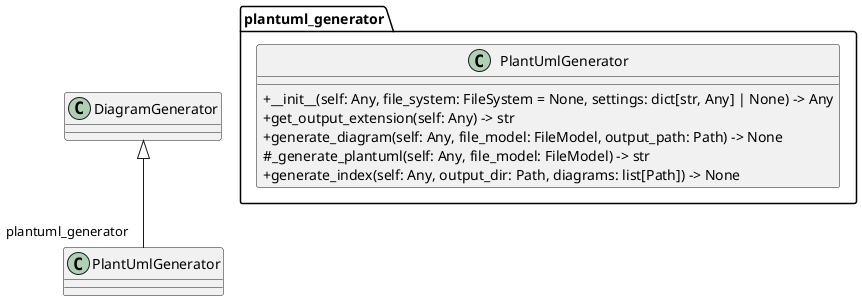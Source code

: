 @startuml
skinparam classAttributeIconSize 0

package "plantuml_generator" {
  class PlantUmlGenerator {
    +__init__(self: Any, file_system: FileSystem = None, settings: dict[str, Any] | None) -> Any
    +get_output_extension(self: Any) -> str
    +generate_diagram(self: Any, file_model: FileModel, output_path: Path) -> None
    #_generate_plantuml(self: Any, file_model: FileModel) -> str
    +generate_index(self: Any, output_dir: Path, diagrams: list[Path]) -> None
  }
}

' Relationships
DiagramGenerator <|-- "plantuml_generator".PlantUmlGenerator
@enduml